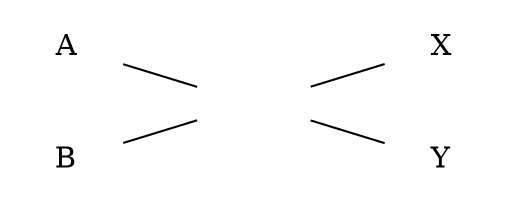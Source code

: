 digraph g {
    // header
    rankdir=LR;
    margin=0.01;
    node [shape="plaintext"];
    edge [arrowhead="plain"];
    // circuit: X = D . (A + B); Y = E . (A + B)
    or1 [label="", image="or.png"];
    A -> or1;
    B -> or1;
    or1 -> X;
    or1 -> Y;
}
